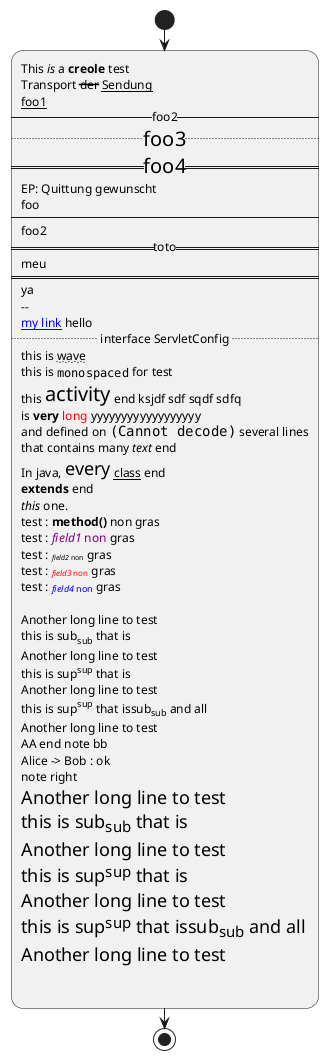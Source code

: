 {
  "sha1": "qjp8sf6n4lcjaf4sldyj0lk601aus2i",
  "insertion": {
    "when": "2024-06-04T17:28:42.518Z",
    "user": "plantuml@gmail.com"
  }
}
@startuml
start
:This //is// a **creole** test
Transport --der-- __Sendung__
__foo1__
--foo2--
..<size:20>foo3..
==<size:20>foo4==
EP: Quittung gewunscht
foo
----
foo2
==toto==
meu
====
ya
--
[[http://www.cot{cloud} my link]] hello
.. interface ServletConfig ..
this is ~~wave~~
this is ""monospaced"" for test
this <size:20>activity</size> end ksjdf sdf sqdf sdfq
is <b>very</b> <color:red>long</color> yyyyyyyyyyyyyyyyyy
and defined on <img:../HelloWorld.png> several lines
that contains many <i>text</i> end
In java, <size:18>every</size> <u>class</u> end
<b>extends</b> end
<i>this</i> one.
test : <b>method()</b> non gras
test : <font color=purple><i>field1</i> non</font> gras
test : <font size=7><i>field2</i> non</font> gras
test : <font size=8 color=red><i>field3</i> non</font> gras
test : <font color=blue size=9><i>field4</i> non</font> gras

Another long line to test
this is sub<sub>sub</sub> that is
Another long line to test
this is sup<sup>sup</sup> that is
Another long line to test
this is sup<sup>sup</sup> that issub<sub>sub</sub> and all
Another long line to test
AA <font:Stencil>end note</font> bb
Alice -> Bob : ok
note right
<size:18>Another long line to test
<size:18>this is sub<sub>sub</sub> that is
<size:18>Another long line to test
<size:18>this is sup<sup>sup</sup> that is
<size:18>Another long line to test
<size:18>this is sup<sup>sup</sup> that issub<sub>sub</sub> and all
<size:18>Another long line to test

;

stop
@enduml

